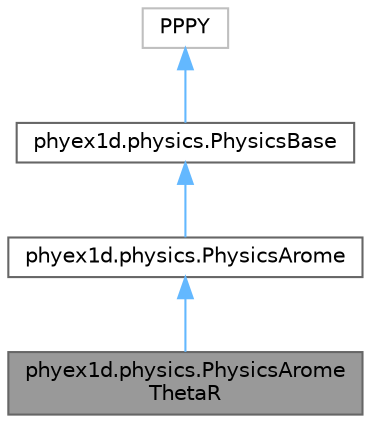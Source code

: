 digraph "phyex1d.physics.PhysicsAromeThetaR"
{
 // LATEX_PDF_SIZE
  bgcolor="transparent";
  edge [fontname=Helvetica,fontsize=10,labelfontname=Helvetica,labelfontsize=10];
  node [fontname=Helvetica,fontsize=10,shape=box,height=0.2,width=0.4];
  Node1 [id="Node000001",label="phyex1d.physics.PhysicsArome\lThetaR",height=0.2,width=0.4,color="gray40", fillcolor="grey60", style="filled", fontcolor="black",tooltip=" "];
  Node2 -> Node1 [id="edge1_Node000001_Node000002",dir="back",color="steelblue1",style="solid",tooltip=" "];
  Node2 [id="Node000002",label="phyex1d.physics.PhysicsArome",height=0.2,width=0.4,color="gray40", fillcolor="white", style="filled",URL="$classphyex1d_1_1physics_1_1PhysicsArome.html",tooltip=" "];
  Node3 -> Node2 [id="edge2_Node000002_Node000003",dir="back",color="steelblue1",style="solid",tooltip=" "];
  Node3 [id="Node000003",label="phyex1d.physics.PhysicsBase",height=0.2,width=0.4,color="gray40", fillcolor="white", style="filled",URL="$classphyex1d_1_1physics_1_1PhysicsBase.html",tooltip=" "];
  Node4 -> Node3 [id="edge3_Node000003_Node000004",dir="back",color="steelblue1",style="solid",tooltip=" "];
  Node4 [id="Node000004",label="PPPY",height=0.2,width=0.4,color="grey75", fillcolor="white", style="filled",tooltip=" "];
}
